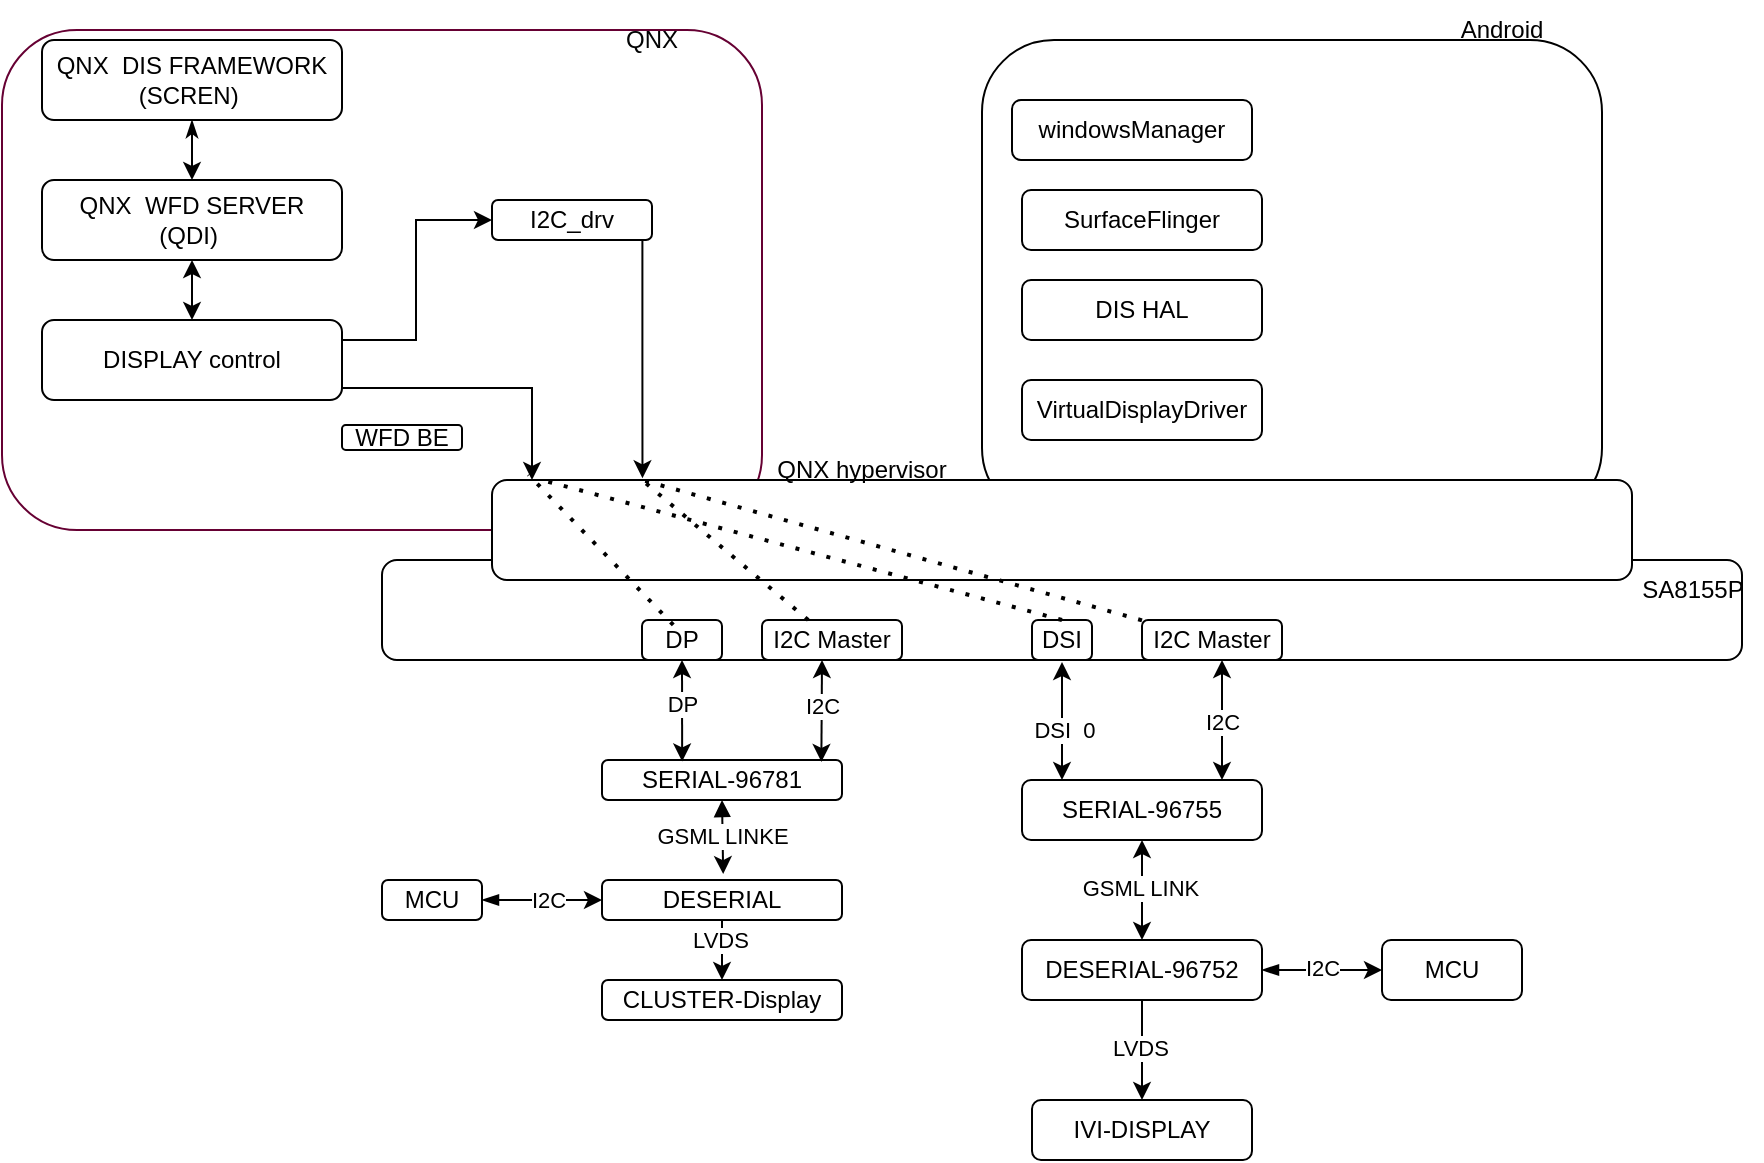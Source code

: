 <mxfile version="24.9.3">
  <diagram name="Page-1" id="2gQ9_ar_xJoDPBeg-bYC">
    <mxGraphModel dx="1833" dy="522" grid="1" gridSize="10" guides="1" tooltips="1" connect="1" arrows="1" fold="1" page="1" pageScale="1" pageWidth="850" pageHeight="1100" math="0" shadow="0">
      <root>
        <mxCell id="0" />
        <mxCell id="1" parent="0" />
        <mxCell id="TkytIQSSEw17lazBnE7J-53" value="" style="rounded=1;whiteSpace=wrap;html=1;fillColor=none;" vertex="1" parent="1">
          <mxGeometry x="360" y="60" width="310" height="240" as="geometry" />
        </mxCell>
        <mxCell id="TkytIQSSEw17lazBnE7J-1" value="" style="rounded=1;whiteSpace=wrap;html=1;" vertex="1" parent="1">
          <mxGeometry x="60" y="320" width="680" height="50" as="geometry" />
        </mxCell>
        <mxCell id="TkytIQSSEw17lazBnE7J-50" value="" style="rounded=1;whiteSpace=wrap;html=1;fillColor=none;strokeColor=#660033;" vertex="1" parent="1">
          <mxGeometry x="-130" y="55" width="380" height="250" as="geometry" />
        </mxCell>
        <mxCell id="TkytIQSSEw17lazBnE7J-52" value="" style="rounded=1;whiteSpace=wrap;html=1;" vertex="1" parent="1">
          <mxGeometry x="115" y="280" width="570" height="50" as="geometry" />
        </mxCell>
        <mxCell id="TkytIQSSEw17lazBnE7J-2" value="SERIAL-96755" style="rounded=1;whiteSpace=wrap;html=1;" vertex="1" parent="1">
          <mxGeometry x="380" y="430" width="120" height="30" as="geometry" />
        </mxCell>
        <mxCell id="TkytIQSSEw17lazBnE7J-41" style="edgeStyle=orthogonalEdgeStyle;rounded=0;orthogonalLoop=1;jettySize=auto;html=1;entryX=0;entryY=0.5;entryDx=0;entryDy=0;startArrow=blockThin;startFill=1;" edge="1" parent="1" source="TkytIQSSEw17lazBnE7J-3" target="TkytIQSSEw17lazBnE7J-4">
          <mxGeometry relative="1" as="geometry" />
        </mxCell>
        <mxCell id="TkytIQSSEw17lazBnE7J-42" value="I2C" style="edgeLabel;html=1;align=center;verticalAlign=middle;resizable=0;points=[];" vertex="1" connectable="0" parent="TkytIQSSEw17lazBnE7J-41">
          <mxGeometry x="-0.014" y="1" relative="1" as="geometry">
            <mxPoint as="offset" />
          </mxGeometry>
        </mxCell>
        <mxCell id="TkytIQSSEw17lazBnE7J-3" value="DESERIAL-96752" style="rounded=1;whiteSpace=wrap;html=1;" vertex="1" parent="1">
          <mxGeometry x="380" y="510" width="120" height="30" as="geometry" />
        </mxCell>
        <mxCell id="TkytIQSSEw17lazBnE7J-4" value="MCU" style="rounded=1;whiteSpace=wrap;html=1;" vertex="1" parent="1">
          <mxGeometry x="560" y="510" width="70" height="30" as="geometry" />
        </mxCell>
        <mxCell id="TkytIQSSEw17lazBnE7J-43" style="edgeStyle=orthogonalEdgeStyle;rounded=0;orthogonalLoop=1;jettySize=auto;html=1;entryX=0.5;entryY=1;entryDx=0;entryDy=0;startArrow=classic;startFill=1;endArrow=none;endFill=0;" edge="1" parent="1" source="TkytIQSSEw17lazBnE7J-5" target="TkytIQSSEw17lazBnE7J-3">
          <mxGeometry relative="1" as="geometry" />
        </mxCell>
        <mxCell id="TkytIQSSEw17lazBnE7J-44" value="LVDS" style="edgeLabel;html=1;align=center;verticalAlign=middle;resizable=0;points=[];" vertex="1" connectable="0" parent="TkytIQSSEw17lazBnE7J-43">
          <mxGeometry x="0.048" y="1" relative="1" as="geometry">
            <mxPoint as="offset" />
          </mxGeometry>
        </mxCell>
        <mxCell id="TkytIQSSEw17lazBnE7J-5" value="IVI-DISPLAY" style="rounded=1;whiteSpace=wrap;html=1;" vertex="1" parent="1">
          <mxGeometry x="385" y="590" width="110" height="30" as="geometry" />
        </mxCell>
        <mxCell id="TkytIQSSEw17lazBnE7J-6" value="" style="endArrow=classic;startArrow=classic;html=1;rounded=0;exitX=0.5;exitY=0;exitDx=0;exitDy=0;entryX=0.5;entryY=1;entryDx=0;entryDy=0;" edge="1" parent="1" source="TkytIQSSEw17lazBnE7J-3" target="TkytIQSSEw17lazBnE7J-2">
          <mxGeometry width="50" height="50" relative="1" as="geometry">
            <mxPoint x="400" y="520" as="sourcePoint" />
            <mxPoint x="450" y="470" as="targetPoint" />
          </mxGeometry>
        </mxCell>
        <mxCell id="TkytIQSSEw17lazBnE7J-11" value="GSML LINK" style="edgeLabel;html=1;align=center;verticalAlign=middle;resizable=0;points=[];" vertex="1" connectable="0" parent="TkytIQSSEw17lazBnE7J-6">
          <mxGeometry x="0.04" y="1" relative="1" as="geometry">
            <mxPoint as="offset" />
          </mxGeometry>
        </mxCell>
        <mxCell id="TkytIQSSEw17lazBnE7J-13" value="" style="endArrow=classic;startArrow=classic;html=1;rounded=0;exitX=0.5;exitY=0;exitDx=0;exitDy=0;" edge="1" parent="1">
          <mxGeometry width="50" height="50" relative="1" as="geometry">
            <mxPoint x="400" y="430" as="sourcePoint" />
            <mxPoint x="400" y="371" as="targetPoint" />
          </mxGeometry>
        </mxCell>
        <mxCell id="TkytIQSSEw17lazBnE7J-16" value="DSI&amp;nbsp; 0" style="edgeLabel;html=1;align=center;verticalAlign=middle;resizable=0;points=[];" vertex="1" connectable="0" parent="TkytIQSSEw17lazBnE7J-13">
          <mxGeometry x="-0.168" y="-8" relative="1" as="geometry">
            <mxPoint x="-7" y="-1" as="offset" />
          </mxGeometry>
        </mxCell>
        <mxCell id="TkytIQSSEw17lazBnE7J-17" value="" style="endArrow=classic;startArrow=classic;html=1;rounded=0;exitX=0.75;exitY=0;exitDx=0;exitDy=0;" edge="1" parent="1">
          <mxGeometry width="50" height="50" relative="1" as="geometry">
            <mxPoint x="480" y="430" as="sourcePoint" />
            <mxPoint x="480" y="370" as="targetPoint" />
          </mxGeometry>
        </mxCell>
        <mxCell id="TkytIQSSEw17lazBnE7J-19" value="I2C" style="edgeLabel;html=1;align=center;verticalAlign=middle;resizable=0;points=[];" vertex="1" connectable="0" parent="TkytIQSSEw17lazBnE7J-17">
          <mxGeometry x="-0.024" relative="1" as="geometry">
            <mxPoint as="offset" />
          </mxGeometry>
        </mxCell>
        <mxCell id="TkytIQSSEw17lazBnE7J-20" value="SERIAL-96781" style="rounded=1;whiteSpace=wrap;html=1;" vertex="1" parent="1">
          <mxGeometry x="170" y="420" width="120" height="20" as="geometry" />
        </mxCell>
        <mxCell id="TkytIQSSEw17lazBnE7J-36" style="edgeStyle=orthogonalEdgeStyle;rounded=0;orthogonalLoop=1;jettySize=auto;html=1;exitX=0.5;exitY=1;exitDx=0;exitDy=0;entryX=0.5;entryY=0;entryDx=0;entryDy=0;" edge="1" parent="1" source="TkytIQSSEw17lazBnE7J-21" target="TkytIQSSEw17lazBnE7J-33">
          <mxGeometry relative="1" as="geometry" />
        </mxCell>
        <mxCell id="TkytIQSSEw17lazBnE7J-37" value="LVDS" style="edgeLabel;html=1;align=center;verticalAlign=middle;resizable=0;points=[];" vertex="1" connectable="0" parent="TkytIQSSEw17lazBnE7J-36">
          <mxGeometry x="-0.378" y="-1" relative="1" as="geometry">
            <mxPoint as="offset" />
          </mxGeometry>
        </mxCell>
        <mxCell id="TkytIQSSEw17lazBnE7J-21" value="DESERIAL" style="rounded=1;whiteSpace=wrap;html=1;" vertex="1" parent="1">
          <mxGeometry x="170" y="480" width="120" height="20" as="geometry" />
        </mxCell>
        <mxCell id="TkytIQSSEw17lazBnE7J-23" value="" style="endArrow=classic;startArrow=classic;html=1;rounded=0;exitX=0.334;exitY=0.037;exitDx=0;exitDy=0;exitPerimeter=0;" edge="1" parent="1" source="TkytIQSSEw17lazBnE7J-20">
          <mxGeometry width="50" height="50" relative="1" as="geometry">
            <mxPoint x="160" y="420" as="sourcePoint" />
            <mxPoint x="210" y="370" as="targetPoint" />
          </mxGeometry>
        </mxCell>
        <mxCell id="TkytIQSSEw17lazBnE7J-26" value="DP" style="edgeLabel;html=1;align=center;verticalAlign=middle;resizable=0;points=[];" vertex="1" connectable="0" parent="TkytIQSSEw17lazBnE7J-23">
          <mxGeometry x="0.115" relative="1" as="geometry">
            <mxPoint as="offset" />
          </mxGeometry>
        </mxCell>
        <mxCell id="TkytIQSSEw17lazBnE7J-25" value="" style="endArrow=classic;startArrow=classic;html=1;rounded=0;exitX=0.914;exitY=0.048;exitDx=0;exitDy=0;exitPerimeter=0;" edge="1" parent="1" source="TkytIQSSEw17lazBnE7J-20">
          <mxGeometry width="50" height="50" relative="1" as="geometry">
            <mxPoint x="230" y="420" as="sourcePoint" />
            <mxPoint x="280" y="370" as="targetPoint" />
          </mxGeometry>
        </mxCell>
        <mxCell id="TkytIQSSEw17lazBnE7J-27" value="I2C" style="edgeLabel;html=1;align=center;verticalAlign=middle;resizable=0;points=[];" vertex="1" connectable="0" parent="TkytIQSSEw17lazBnE7J-25">
          <mxGeometry x="0.1" relative="1" as="geometry">
            <mxPoint as="offset" />
          </mxGeometry>
        </mxCell>
        <mxCell id="TkytIQSSEw17lazBnE7J-29" style="edgeStyle=orthogonalEdgeStyle;rounded=0;orthogonalLoop=1;jettySize=auto;html=1;exitX=0.5;exitY=1;exitDx=0;exitDy=0;entryX=0.505;entryY=-0.147;entryDx=0;entryDy=0;entryPerimeter=0;startArrow=block;startFill=1;" edge="1" parent="1" source="TkytIQSSEw17lazBnE7J-20" target="TkytIQSSEw17lazBnE7J-21">
          <mxGeometry relative="1" as="geometry" />
        </mxCell>
        <mxCell id="TkytIQSSEw17lazBnE7J-32" value="GSML LINKE" style="edgeLabel;html=1;align=center;verticalAlign=middle;resizable=0;points=[];" vertex="1" connectable="0" parent="TkytIQSSEw17lazBnE7J-29">
          <mxGeometry x="-0.052" relative="1" as="geometry">
            <mxPoint x="-1" as="offset" />
          </mxGeometry>
        </mxCell>
        <mxCell id="TkytIQSSEw17lazBnE7J-33" value="CLUSTER-Display" style="rounded=1;whiteSpace=wrap;html=1;" vertex="1" parent="1">
          <mxGeometry x="170" y="530" width="120" height="20" as="geometry" />
        </mxCell>
        <mxCell id="TkytIQSSEw17lazBnE7J-39" style="edgeStyle=orthogonalEdgeStyle;rounded=0;orthogonalLoop=1;jettySize=auto;html=1;entryX=0;entryY=0.5;entryDx=0;entryDy=0;startArrow=blockThin;startFill=1;" edge="1" parent="1" source="TkytIQSSEw17lazBnE7J-38" target="TkytIQSSEw17lazBnE7J-21">
          <mxGeometry relative="1" as="geometry" />
        </mxCell>
        <mxCell id="TkytIQSSEw17lazBnE7J-40" value="I2C" style="edgeLabel;html=1;align=center;verticalAlign=middle;resizable=0;points=[];" vertex="1" connectable="0" parent="TkytIQSSEw17lazBnE7J-39">
          <mxGeometry x="0.097" relative="1" as="geometry">
            <mxPoint as="offset" />
          </mxGeometry>
        </mxCell>
        <mxCell id="TkytIQSSEw17lazBnE7J-38" value="&lt;div&gt;MCU&lt;/div&gt;" style="rounded=1;whiteSpace=wrap;html=1;" vertex="1" parent="1">
          <mxGeometry x="60" y="480" width="50" height="20" as="geometry" />
        </mxCell>
        <mxCell id="TkytIQSSEw17lazBnE7J-45" value="SA8155P" style="text;html=1;align=center;verticalAlign=middle;resizable=0;points=[];autosize=1;strokeColor=none;fillColor=none;" vertex="1" parent="1">
          <mxGeometry x="680" y="320" width="70" height="30" as="geometry" />
        </mxCell>
        <mxCell id="TkytIQSSEw17lazBnE7J-46" value="DP" style="rounded=1;whiteSpace=wrap;html=1;" vertex="1" parent="1">
          <mxGeometry x="190" y="350" width="40" height="20" as="geometry" />
        </mxCell>
        <mxCell id="TkytIQSSEw17lazBnE7J-47" value="DSI" style="rounded=1;whiteSpace=wrap;html=1;" vertex="1" parent="1">
          <mxGeometry x="385" y="350" width="30" height="20" as="geometry" />
        </mxCell>
        <mxCell id="TkytIQSSEw17lazBnE7J-48" value="I2C Master" style="rounded=1;whiteSpace=wrap;html=1;" vertex="1" parent="1">
          <mxGeometry x="250" y="350" width="70" height="20" as="geometry" />
        </mxCell>
        <mxCell id="TkytIQSSEw17lazBnE7J-49" value="I2C Master" style="rounded=1;whiteSpace=wrap;html=1;" vertex="1" parent="1">
          <mxGeometry x="440" y="350" width="70" height="20" as="geometry" />
        </mxCell>
        <mxCell id="TkytIQSSEw17lazBnE7J-51" value="QNX" style="text;html=1;align=center;verticalAlign=middle;whiteSpace=wrap;rounded=0;fontColor=#020303;" vertex="1" parent="1">
          <mxGeometry x="175" y="50" width="40" height="20" as="geometry" />
        </mxCell>
        <mxCell id="TkytIQSSEw17lazBnE7J-54" value="Android" style="text;html=1;align=center;verticalAlign=middle;whiteSpace=wrap;rounded=0;" vertex="1" parent="1">
          <mxGeometry x="590" y="40" width="60" height="30" as="geometry" />
        </mxCell>
        <mxCell id="TkytIQSSEw17lazBnE7J-55" value="QNX hypervisor" style="text;html=1;align=center;verticalAlign=middle;whiteSpace=wrap;rounded=0;" vertex="1" parent="1">
          <mxGeometry x="250" y="260" width="100" height="30" as="geometry" />
        </mxCell>
        <mxCell id="TkytIQSSEw17lazBnE7J-56" value="I2C_drv" style="rounded=1;whiteSpace=wrap;html=1;" vertex="1" parent="1">
          <mxGeometry x="115" y="140" width="80" height="20" as="geometry" />
        </mxCell>
        <mxCell id="TkytIQSSEw17lazBnE7J-57" value="WFD BE" style="rounded=1;whiteSpace=wrap;html=1;" vertex="1" parent="1">
          <mxGeometry x="40" y="252.5" width="60" height="12.5" as="geometry" />
        </mxCell>
        <mxCell id="TkytIQSSEw17lazBnE7J-71" style="edgeStyle=orthogonalEdgeStyle;rounded=0;orthogonalLoop=1;jettySize=auto;html=1;entryX=0.5;entryY=0;entryDx=0;entryDy=0;startArrow=classicThin;startFill=1;" edge="1" parent="1" source="TkytIQSSEw17lazBnE7J-58" target="TkytIQSSEw17lazBnE7J-59">
          <mxGeometry relative="1" as="geometry" />
        </mxCell>
        <mxCell id="TkytIQSSEw17lazBnE7J-58" value="QNX&amp;nbsp; DIS FRAMEWORK&lt;div&gt;&lt;span style=&quot;background-color: initial;&quot;&gt;(&lt;/span&gt;&lt;span style=&quot;background-color: initial;&quot;&gt;SCREN&lt;/span&gt;&lt;span style=&quot;background-color: initial;&quot;&gt;)&amp;nbsp;&lt;/span&gt;&lt;/div&gt;" style="rounded=1;whiteSpace=wrap;html=1;" vertex="1" parent="1">
          <mxGeometry x="-110" y="60" width="150" height="40" as="geometry" />
        </mxCell>
        <mxCell id="TkytIQSSEw17lazBnE7J-68" style="edgeStyle=orthogonalEdgeStyle;rounded=0;orthogonalLoop=1;jettySize=auto;html=1;entryX=0.5;entryY=0;entryDx=0;entryDy=0;startArrow=classic;startFill=1;" edge="1" parent="1" source="TkytIQSSEw17lazBnE7J-59" target="TkytIQSSEw17lazBnE7J-60">
          <mxGeometry relative="1" as="geometry" />
        </mxCell>
        <mxCell id="TkytIQSSEw17lazBnE7J-59" value="QNX&amp;nbsp; WFD SERVER&lt;div&gt;&lt;span style=&quot;background-color: initial;&quot;&gt;(QDI&lt;/span&gt;&lt;span style=&quot;background-color: initial;&quot;&gt;)&amp;nbsp;&lt;/span&gt;&lt;/div&gt;" style="rounded=1;whiteSpace=wrap;html=1;" vertex="1" parent="1">
          <mxGeometry x="-110" y="130" width="150" height="40" as="geometry" />
        </mxCell>
        <mxCell id="TkytIQSSEw17lazBnE7J-65" style="edgeStyle=orthogonalEdgeStyle;rounded=0;orthogonalLoop=1;jettySize=auto;html=1;exitX=1;exitY=0.5;exitDx=0;exitDy=0;entryX=0;entryY=0.5;entryDx=0;entryDy=0;" edge="1" parent="1" source="TkytIQSSEw17lazBnE7J-60" target="TkytIQSSEw17lazBnE7J-56">
          <mxGeometry relative="1" as="geometry">
            <Array as="points">
              <mxPoint x="40" y="210" />
              <mxPoint x="77" y="210" />
              <mxPoint x="77" y="150" />
            </Array>
          </mxGeometry>
        </mxCell>
        <mxCell id="TkytIQSSEw17lazBnE7J-60" value="DISPLAY control" style="rounded=1;whiteSpace=wrap;html=1;" vertex="1" parent="1">
          <mxGeometry x="-110" y="200" width="150" height="40" as="geometry" />
        </mxCell>
        <mxCell id="TkytIQSSEw17lazBnE7J-69" style="edgeStyle=orthogonalEdgeStyle;rounded=0;orthogonalLoop=1;jettySize=auto;html=1;" edge="1" parent="1">
          <mxGeometry relative="1" as="geometry">
            <mxPoint x="40" y="234" as="sourcePoint" />
            <mxPoint x="135" y="280" as="targetPoint" />
            <Array as="points">
              <mxPoint x="135" y="234" />
            </Array>
          </mxGeometry>
        </mxCell>
        <mxCell id="TkytIQSSEw17lazBnE7J-70" style="edgeStyle=orthogonalEdgeStyle;rounded=0;orthogonalLoop=1;jettySize=auto;html=1;entryX=0.132;entryY=-0.017;entryDx=0;entryDy=0;entryPerimeter=0;" edge="1" parent="1" source="TkytIQSSEw17lazBnE7J-56" target="TkytIQSSEw17lazBnE7J-52">
          <mxGeometry relative="1" as="geometry">
            <Array as="points">
              <mxPoint x="190" y="220" />
            </Array>
          </mxGeometry>
        </mxCell>
        <mxCell id="TkytIQSSEw17lazBnE7J-72" value="" style="endArrow=none;dashed=1;html=1;dashPattern=1 3;strokeWidth=2;rounded=0;" edge="1" parent="1" source="TkytIQSSEw17lazBnE7J-48">
          <mxGeometry width="50" height="50" relative="1" as="geometry">
            <mxPoint x="140" y="330" as="sourcePoint" />
            <mxPoint x="190" y="280" as="targetPoint" />
          </mxGeometry>
        </mxCell>
        <mxCell id="TkytIQSSEw17lazBnE7J-73" value="" style="endArrow=none;dashed=1;html=1;dashPattern=1 3;strokeWidth=2;rounded=0;" edge="1" parent="1" source="TkytIQSSEw17lazBnE7J-49">
          <mxGeometry width="50" height="50" relative="1" as="geometry">
            <mxPoint x="140" y="330" as="sourcePoint" />
            <mxPoint x="190" y="280" as="targetPoint" />
          </mxGeometry>
        </mxCell>
        <mxCell id="TkytIQSSEw17lazBnE7J-74" value="" style="endArrow=none;dashed=1;html=1;dashPattern=1 3;strokeWidth=2;rounded=0;entryX=0.032;entryY=-0.054;entryDx=0;entryDy=0;entryPerimeter=0;exitX=0.391;exitY=0.124;exitDx=0;exitDy=0;exitPerimeter=0;" edge="1" parent="1" source="TkytIQSSEw17lazBnE7J-46" target="TkytIQSSEw17lazBnE7J-52">
          <mxGeometry width="50" height="50" relative="1" as="geometry">
            <mxPoint x="100" y="330" as="sourcePoint" />
            <mxPoint x="150" y="280" as="targetPoint" />
          </mxGeometry>
        </mxCell>
        <mxCell id="TkytIQSSEw17lazBnE7J-75" value="" style="endArrow=none;dashed=1;html=1;dashPattern=1 3;strokeWidth=2;rounded=0;exitX=0.5;exitY=0;exitDx=0;exitDy=0;" edge="1" parent="1" source="TkytIQSSEw17lazBnE7J-47">
          <mxGeometry width="50" height="50" relative="1" as="geometry">
            <mxPoint x="90" y="330" as="sourcePoint" />
            <mxPoint x="140" y="280" as="targetPoint" />
          </mxGeometry>
        </mxCell>
        <mxCell id="TkytIQSSEw17lazBnE7J-76" value="VirtualDisplayDriver" style="rounded=1;whiteSpace=wrap;html=1;" vertex="1" parent="1">
          <mxGeometry x="380" y="230" width="120" height="30" as="geometry" />
        </mxCell>
        <mxCell id="TkytIQSSEw17lazBnE7J-77" value="DIS HAL" style="rounded=1;whiteSpace=wrap;html=1;" vertex="1" parent="1">
          <mxGeometry x="380" y="180" width="120" height="30" as="geometry" />
        </mxCell>
        <mxCell id="TkytIQSSEw17lazBnE7J-78" value="SurfaceFlinger" style="rounded=1;whiteSpace=wrap;html=1;" vertex="1" parent="1">
          <mxGeometry x="380" y="135" width="120" height="30" as="geometry" />
        </mxCell>
        <mxCell id="TkytIQSSEw17lazBnE7J-79" value="windowsManager" style="rounded=1;whiteSpace=wrap;html=1;" vertex="1" parent="1">
          <mxGeometry x="375" y="90" width="120" height="30" as="geometry" />
        </mxCell>
      </root>
    </mxGraphModel>
  </diagram>
</mxfile>
